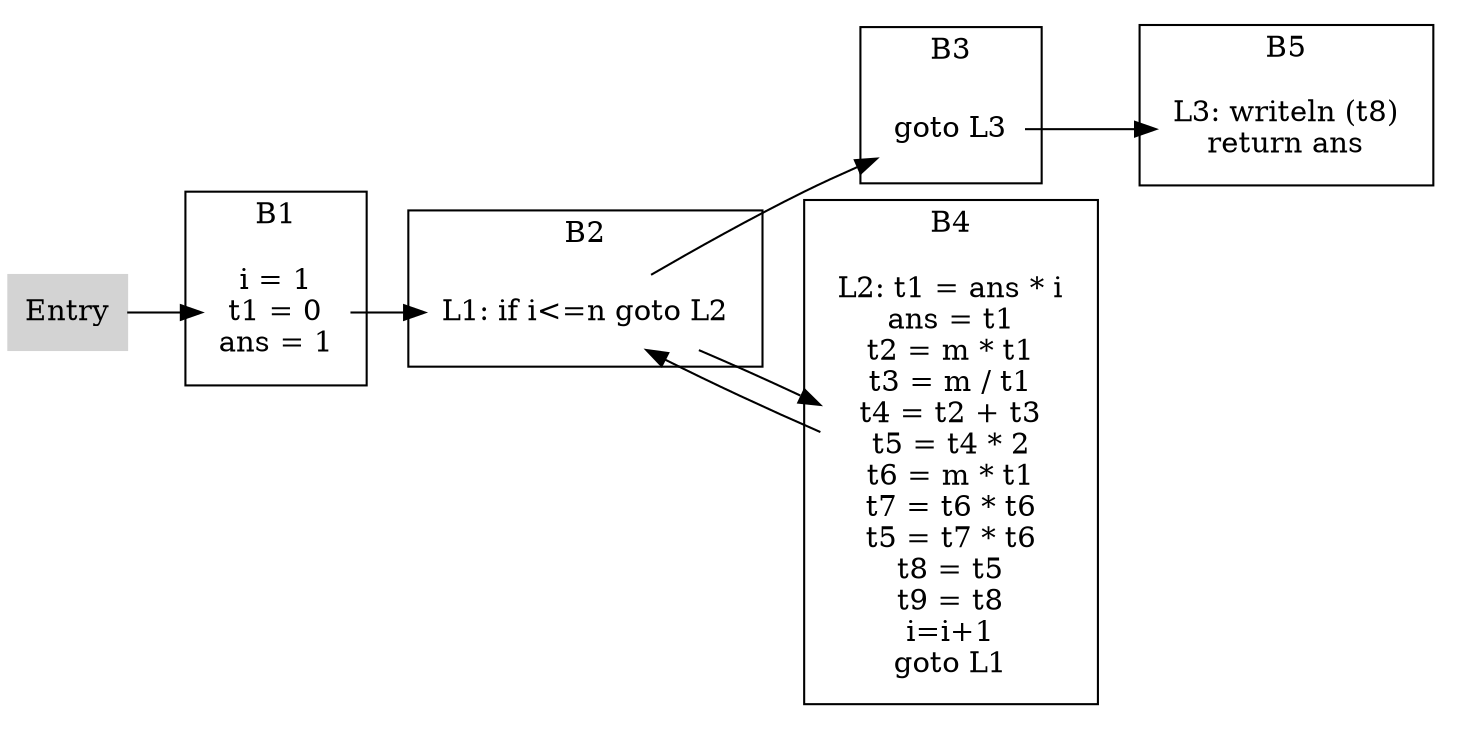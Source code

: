 digraph G{
    rankdir=LR
    e[shape=box,style=filled,color=lightgrey,label="Entry"]
    e->
    subgraph cluster_1 {
        label=B1
        node[shape=plaintext,label=
"i = 1
t1 = 0
ans = 1"]
        1
    }
    subgraph cluster_2 {
        label=B2
        node[shape=plaintext,label=
"L1: if i<=n goto L2"]
        2
    }
    subgraph cluster_3 {
        label=B3
        node[shape=plaintext,label=
"goto L3"]
        3
    }
    subgraph cluster_4 {
        label=B4
        node[shape=plaintext,label=
"L2: t1 = ans * i
ans = t1
t2 = m * t1
t3 = m / t1
t4 = t2 + t3
t5 = t4 * 2
t6 = m * t1
t7 = t6 * t6
t5 = t7 * t6
t8 = t5
t9 = t8
i=i+1
goto L1"]
        4
    }
    subgraph cluster_5 {
        label=B5
    node[shape=plaintext,label=
"L3: writeln (t8)
return ans"]
        5
    }
    1->2
    2->4
    2->3
    4->2
    3->5
}